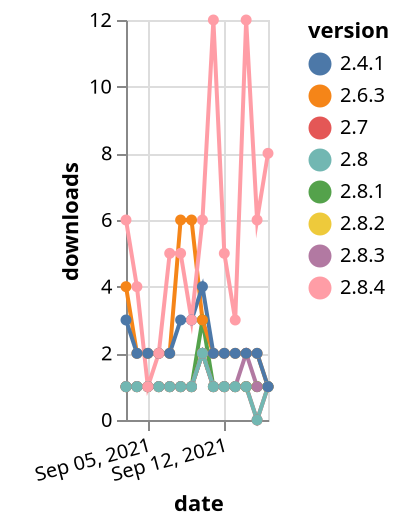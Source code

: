 {"$schema": "https://vega.github.io/schema/vega-lite/v5.json", "description": "A simple bar chart with embedded data.", "data": {"values": [{"date": "2021-09-03", "total": 202, "delta": 1, "version": "2.8.2"}, {"date": "2021-09-04", "total": 203, "delta": 1, "version": "2.8.2"}, {"date": "2021-09-05", "total": 204, "delta": 1, "version": "2.8.2"}, {"date": "2021-09-06", "total": 205, "delta": 1, "version": "2.8.2"}, {"date": "2021-09-07", "total": 206, "delta": 1, "version": "2.8.2"}, {"date": "2021-09-08", "total": 207, "delta": 1, "version": "2.8.2"}, {"date": "2021-09-09", "total": 208, "delta": 1, "version": "2.8.2"}, {"date": "2021-09-10", "total": 210, "delta": 2, "version": "2.8.2"}, {"date": "2021-09-11", "total": 211, "delta": 1, "version": "2.8.2"}, {"date": "2021-09-12", "total": 212, "delta": 1, "version": "2.8.2"}, {"date": "2021-09-13", "total": 213, "delta": 1, "version": "2.8.2"}, {"date": "2021-09-14", "total": 214, "delta": 1, "version": "2.8.2"}, {"date": "2021-09-15", "total": 215, "delta": 1, "version": "2.8.2"}, {"date": "2021-09-16", "total": 216, "delta": 1, "version": "2.8.2"}, {"date": "2021-09-03", "total": 2217, "delta": 1, "version": "2.8.1"}, {"date": "2021-09-04", "total": 2218, "delta": 1, "version": "2.8.1"}, {"date": "2021-09-05", "total": 2219, "delta": 1, "version": "2.8.1"}, {"date": "2021-09-06", "total": 2220, "delta": 1, "version": "2.8.1"}, {"date": "2021-09-07", "total": 2221, "delta": 1, "version": "2.8.1"}, {"date": "2021-09-08", "total": 2222, "delta": 1, "version": "2.8.1"}, {"date": "2021-09-09", "total": 2223, "delta": 1, "version": "2.8.1"}, {"date": "2021-09-10", "total": 2226, "delta": 3, "version": "2.8.1"}, {"date": "2021-09-11", "total": 2227, "delta": 1, "version": "2.8.1"}, {"date": "2021-09-12", "total": 2228, "delta": 1, "version": "2.8.1"}, {"date": "2021-09-13", "total": 2229, "delta": 1, "version": "2.8.1"}, {"date": "2021-09-14", "total": 2230, "delta": 1, "version": "2.8.1"}, {"date": "2021-09-15", "total": 2231, "delta": 1, "version": "2.8.1"}, {"date": "2021-09-16", "total": 2232, "delta": 1, "version": "2.8.1"}, {"date": "2021-09-03", "total": 1774, "delta": 1, "version": "2.7"}, {"date": "2021-09-04", "total": 1775, "delta": 1, "version": "2.7"}, {"date": "2021-09-05", "total": 1776, "delta": 1, "version": "2.7"}, {"date": "2021-09-06", "total": 1777, "delta": 1, "version": "2.7"}, {"date": "2021-09-07", "total": 1778, "delta": 1, "version": "2.7"}, {"date": "2021-09-08", "total": 1779, "delta": 1, "version": "2.7"}, {"date": "2021-09-09", "total": 1780, "delta": 1, "version": "2.7"}, {"date": "2021-09-10", "total": 1782, "delta": 2, "version": "2.7"}, {"date": "2021-09-11", "total": 1783, "delta": 1, "version": "2.7"}, {"date": "2021-09-12", "total": 1784, "delta": 1, "version": "2.7"}, {"date": "2021-09-13", "total": 1785, "delta": 1, "version": "2.7"}, {"date": "2021-09-14", "total": 1786, "delta": 1, "version": "2.7"}, {"date": "2021-09-15", "total": 1786, "delta": 0, "version": "2.7"}, {"date": "2021-09-16", "total": 1787, "delta": 1, "version": "2.7"}, {"date": "2021-09-03", "total": 1470, "delta": 1, "version": "2.8.3"}, {"date": "2021-09-04", "total": 1471, "delta": 1, "version": "2.8.3"}, {"date": "2021-09-05", "total": 1472, "delta": 1, "version": "2.8.3"}, {"date": "2021-09-06", "total": 1473, "delta": 1, "version": "2.8.3"}, {"date": "2021-09-07", "total": 1474, "delta": 1, "version": "2.8.3"}, {"date": "2021-09-08", "total": 1475, "delta": 1, "version": "2.8.3"}, {"date": "2021-09-09", "total": 1476, "delta": 1, "version": "2.8.3"}, {"date": "2021-09-10", "total": 1478, "delta": 2, "version": "2.8.3"}, {"date": "2021-09-11", "total": 1479, "delta": 1, "version": "2.8.3"}, {"date": "2021-09-12", "total": 1480, "delta": 1, "version": "2.8.3"}, {"date": "2021-09-13", "total": 1481, "delta": 1, "version": "2.8.3"}, {"date": "2021-09-14", "total": 1483, "delta": 2, "version": "2.8.3"}, {"date": "2021-09-15", "total": 1484, "delta": 1, "version": "2.8.3"}, {"date": "2021-09-16", "total": 1485, "delta": 1, "version": "2.8.3"}, {"date": "2021-09-03", "total": 11478, "delta": 4, "version": "2.6.3"}, {"date": "2021-09-04", "total": 11480, "delta": 2, "version": "2.6.3"}, {"date": "2021-09-05", "total": 11482, "delta": 2, "version": "2.6.3"}, {"date": "2021-09-06", "total": 11484, "delta": 2, "version": "2.6.3"}, {"date": "2021-09-07", "total": 11486, "delta": 2, "version": "2.6.3"}, {"date": "2021-09-08", "total": 11492, "delta": 6, "version": "2.6.3"}, {"date": "2021-09-09", "total": 11498, "delta": 6, "version": "2.6.3"}, {"date": "2021-09-10", "total": 11501, "delta": 3, "version": "2.6.3"}, {"date": "2021-09-11", "total": 11503, "delta": 2, "version": "2.6.3"}, {"date": "2021-09-12", "total": 11505, "delta": 2, "version": "2.6.3"}, {"date": "2021-09-13", "total": 11507, "delta": 2, "version": "2.6.3"}, {"date": "2021-09-14", "total": 11509, "delta": 2, "version": "2.6.3"}, {"date": "2021-09-15", "total": 11511, "delta": 2, "version": "2.6.3"}, {"date": "2021-09-16", "total": 11512, "delta": 1, "version": "2.6.3"}, {"date": "2021-09-03", "total": 317, "delta": 1, "version": "2.8"}, {"date": "2021-09-04", "total": 318, "delta": 1, "version": "2.8"}, {"date": "2021-09-05", "total": 319, "delta": 1, "version": "2.8"}, {"date": "2021-09-06", "total": 320, "delta": 1, "version": "2.8"}, {"date": "2021-09-07", "total": 321, "delta": 1, "version": "2.8"}, {"date": "2021-09-08", "total": 322, "delta": 1, "version": "2.8"}, {"date": "2021-09-09", "total": 323, "delta": 1, "version": "2.8"}, {"date": "2021-09-10", "total": 325, "delta": 2, "version": "2.8"}, {"date": "2021-09-11", "total": 326, "delta": 1, "version": "2.8"}, {"date": "2021-09-12", "total": 327, "delta": 1, "version": "2.8"}, {"date": "2021-09-13", "total": 328, "delta": 1, "version": "2.8"}, {"date": "2021-09-14", "total": 329, "delta": 1, "version": "2.8"}, {"date": "2021-09-15", "total": 329, "delta": 0, "version": "2.8"}, {"date": "2021-09-16", "total": 330, "delta": 1, "version": "2.8"}, {"date": "2021-09-03", "total": 1977, "delta": 3, "version": "2.4.1"}, {"date": "2021-09-04", "total": 1979, "delta": 2, "version": "2.4.1"}, {"date": "2021-09-05", "total": 1981, "delta": 2, "version": "2.4.1"}, {"date": "2021-09-06", "total": 1983, "delta": 2, "version": "2.4.1"}, {"date": "2021-09-07", "total": 1985, "delta": 2, "version": "2.4.1"}, {"date": "2021-09-08", "total": 1988, "delta": 3, "version": "2.4.1"}, {"date": "2021-09-09", "total": 1991, "delta": 3, "version": "2.4.1"}, {"date": "2021-09-10", "total": 1995, "delta": 4, "version": "2.4.1"}, {"date": "2021-09-11", "total": 1997, "delta": 2, "version": "2.4.1"}, {"date": "2021-09-12", "total": 1999, "delta": 2, "version": "2.4.1"}, {"date": "2021-09-13", "total": 2001, "delta": 2, "version": "2.4.1"}, {"date": "2021-09-14", "total": 2003, "delta": 2, "version": "2.4.1"}, {"date": "2021-09-15", "total": 2005, "delta": 2, "version": "2.4.1"}, {"date": "2021-09-16", "total": 2006, "delta": 1, "version": "2.4.1"}, {"date": "2021-09-03", "total": 2116, "delta": 6, "version": "2.8.4"}, {"date": "2021-09-04", "total": 2120, "delta": 4, "version": "2.8.4"}, {"date": "2021-09-05", "total": 2121, "delta": 1, "version": "2.8.4"}, {"date": "2021-09-06", "total": 2123, "delta": 2, "version": "2.8.4"}, {"date": "2021-09-07", "total": 2128, "delta": 5, "version": "2.8.4"}, {"date": "2021-09-08", "total": 2133, "delta": 5, "version": "2.8.4"}, {"date": "2021-09-09", "total": 2136, "delta": 3, "version": "2.8.4"}, {"date": "2021-09-10", "total": 2142, "delta": 6, "version": "2.8.4"}, {"date": "2021-09-11", "total": 2154, "delta": 12, "version": "2.8.4"}, {"date": "2021-09-12", "total": 2159, "delta": 5, "version": "2.8.4"}, {"date": "2021-09-13", "total": 2162, "delta": 3, "version": "2.8.4"}, {"date": "2021-09-14", "total": 2174, "delta": 12, "version": "2.8.4"}, {"date": "2021-09-15", "total": 2180, "delta": 6, "version": "2.8.4"}, {"date": "2021-09-16", "total": 2188, "delta": 8, "version": "2.8.4"}]}, "width": "container", "mark": {"type": "line", "point": {"filled": true}}, "encoding": {"x": {"field": "date", "type": "temporal", "timeUnit": "yearmonthdate", "title": "date", "axis": {"labelAngle": -15}}, "y": {"field": "delta", "type": "quantitative", "title": "downloads"}, "color": {"field": "version", "type": "nominal"}, "tooltip": {"field": "delta"}}}